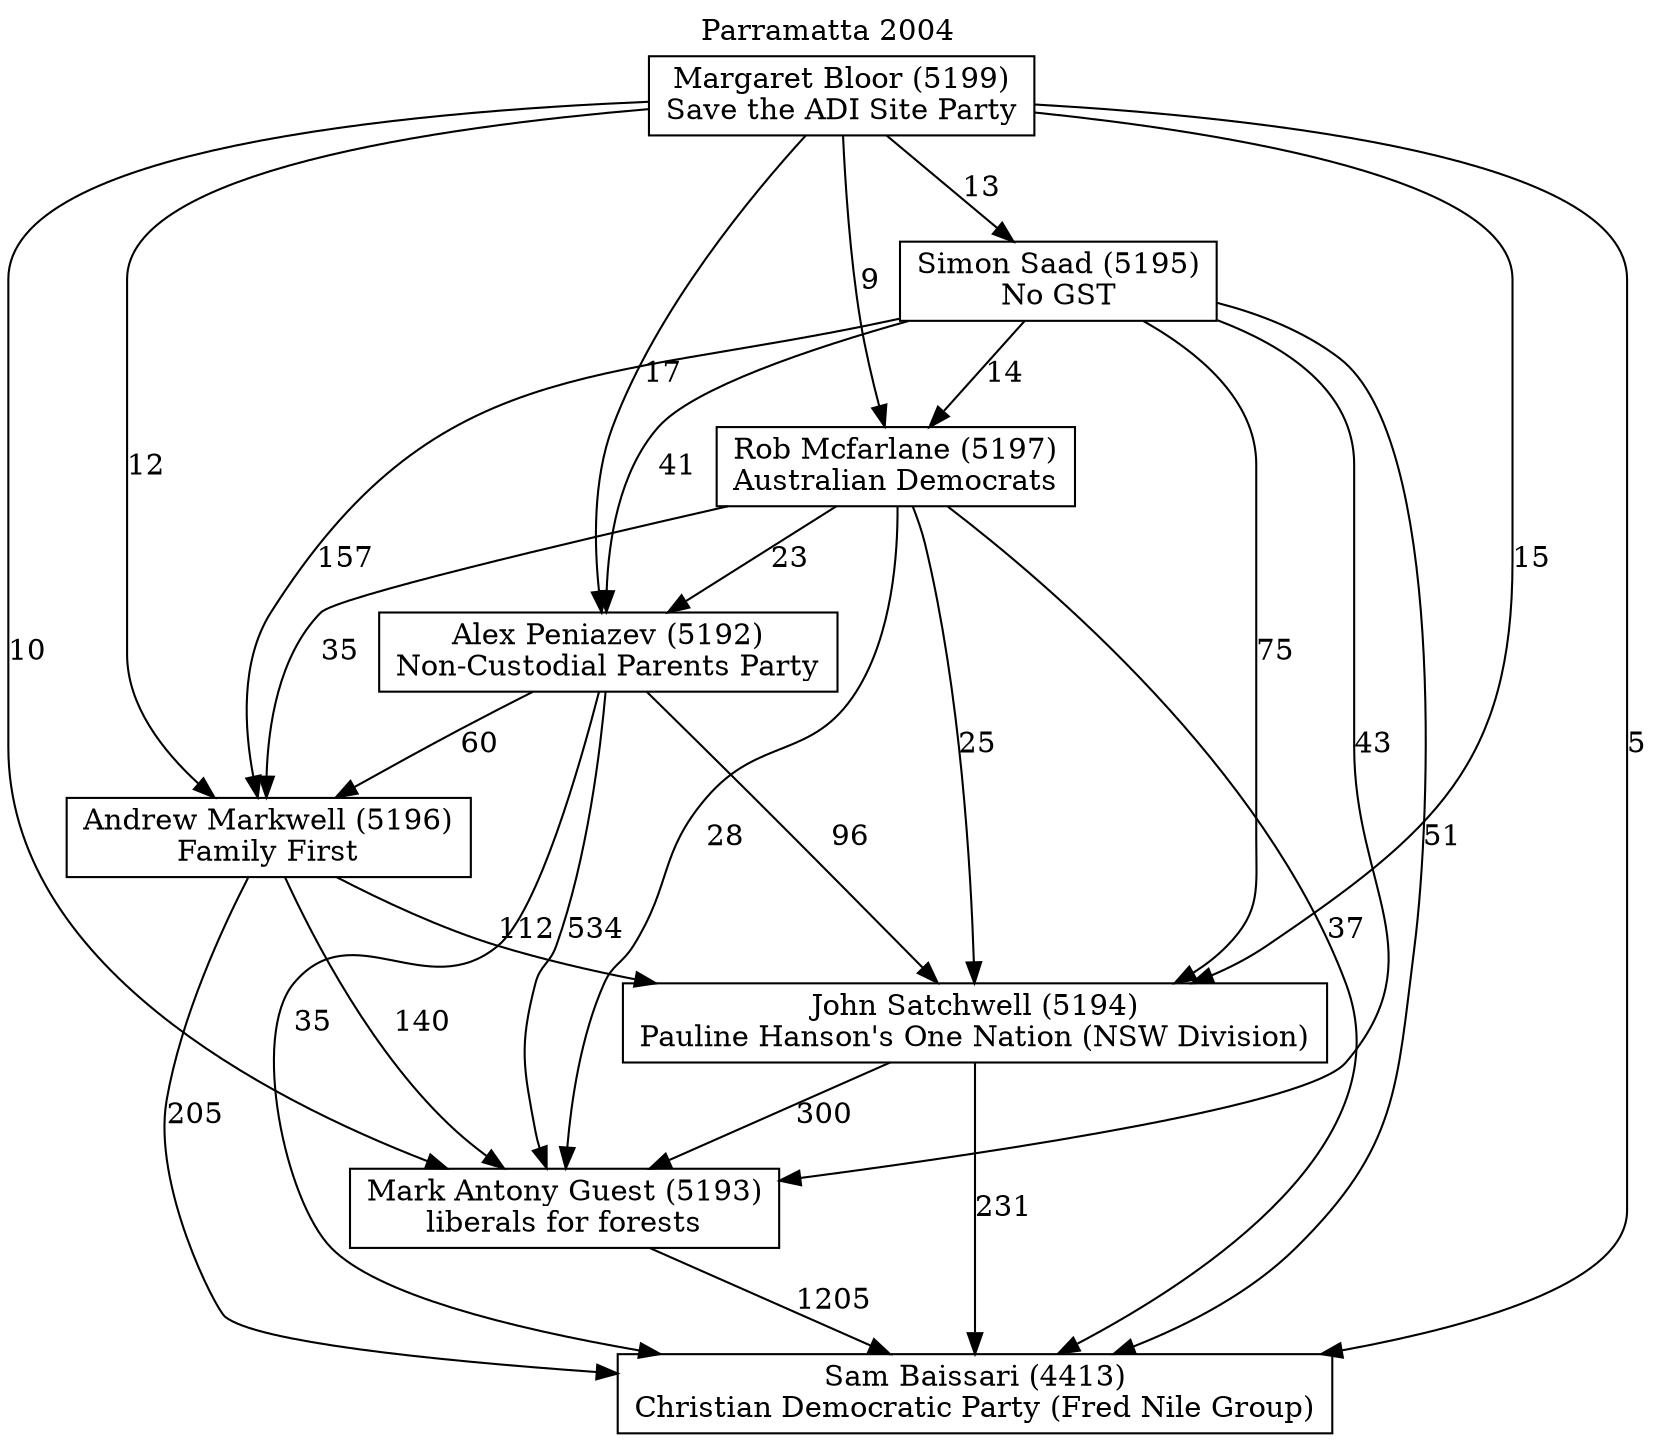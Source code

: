 // House preference flow
digraph "Sam Baissari (4413)_Parramatta_2004" {
	graph [label="Parramatta 2004" labelloc=t mclimit=2]
	node [shape=box]
	"Sam Baissari (4413)" [label="Sam Baissari (4413)
Christian Democratic Party (Fred Nile Group)"]
	"Mark Antony Guest (5193)" [label="Mark Antony Guest (5193)
liberals for forests"]
	"John Satchwell (5194)" [label="John Satchwell (5194)
Pauline Hanson's One Nation (NSW Division)"]
	"Andrew Markwell (5196)" [label="Andrew Markwell (5196)
Family First"]
	"Alex Peniazev (5192)" [label="Alex Peniazev (5192)
Non-Custodial Parents Party"]
	"Rob Mcfarlane (5197)" [label="Rob Mcfarlane (5197)
Australian Democrats"]
	"Simon Saad (5195)" [label="Simon Saad (5195)
No GST"]
	"Margaret Bloor (5199)" [label="Margaret Bloor (5199)
Save the ADI Site Party"]
	"Mark Antony Guest (5193)" -> "Sam Baissari (4413)" [label=1205]
	"John Satchwell (5194)" -> "Mark Antony Guest (5193)" [label=300]
	"Andrew Markwell (5196)" -> "John Satchwell (5194)" [label=112]
	"Alex Peniazev (5192)" -> "Andrew Markwell (5196)" [label=60]
	"Rob Mcfarlane (5197)" -> "Alex Peniazev (5192)" [label=23]
	"Simon Saad (5195)" -> "Rob Mcfarlane (5197)" [label=14]
	"Margaret Bloor (5199)" -> "Simon Saad (5195)" [label=13]
	"John Satchwell (5194)" -> "Sam Baissari (4413)" [label=231]
	"Andrew Markwell (5196)" -> "Sam Baissari (4413)" [label=205]
	"Alex Peniazev (5192)" -> "Sam Baissari (4413)" [label=35]
	"Rob Mcfarlane (5197)" -> "Sam Baissari (4413)" [label=37]
	"Simon Saad (5195)" -> "Sam Baissari (4413)" [label=51]
	"Margaret Bloor (5199)" -> "Sam Baissari (4413)" [label=5]
	"Margaret Bloor (5199)" -> "Rob Mcfarlane (5197)" [label=9]
	"Simon Saad (5195)" -> "Alex Peniazev (5192)" [label=41]
	"Margaret Bloor (5199)" -> "Alex Peniazev (5192)" [label=17]
	"Rob Mcfarlane (5197)" -> "Andrew Markwell (5196)" [label=35]
	"Simon Saad (5195)" -> "Andrew Markwell (5196)" [label=157]
	"Margaret Bloor (5199)" -> "Andrew Markwell (5196)" [label=12]
	"Alex Peniazev (5192)" -> "John Satchwell (5194)" [label=96]
	"Rob Mcfarlane (5197)" -> "John Satchwell (5194)" [label=25]
	"Simon Saad (5195)" -> "John Satchwell (5194)" [label=75]
	"Margaret Bloor (5199)" -> "John Satchwell (5194)" [label=15]
	"Andrew Markwell (5196)" -> "Mark Antony Guest (5193)" [label=140]
	"Alex Peniazev (5192)" -> "Mark Antony Guest (5193)" [label=534]
	"Rob Mcfarlane (5197)" -> "Mark Antony Guest (5193)" [label=28]
	"Simon Saad (5195)" -> "Mark Antony Guest (5193)" [label=43]
	"Margaret Bloor (5199)" -> "Mark Antony Guest (5193)" [label=10]
}
